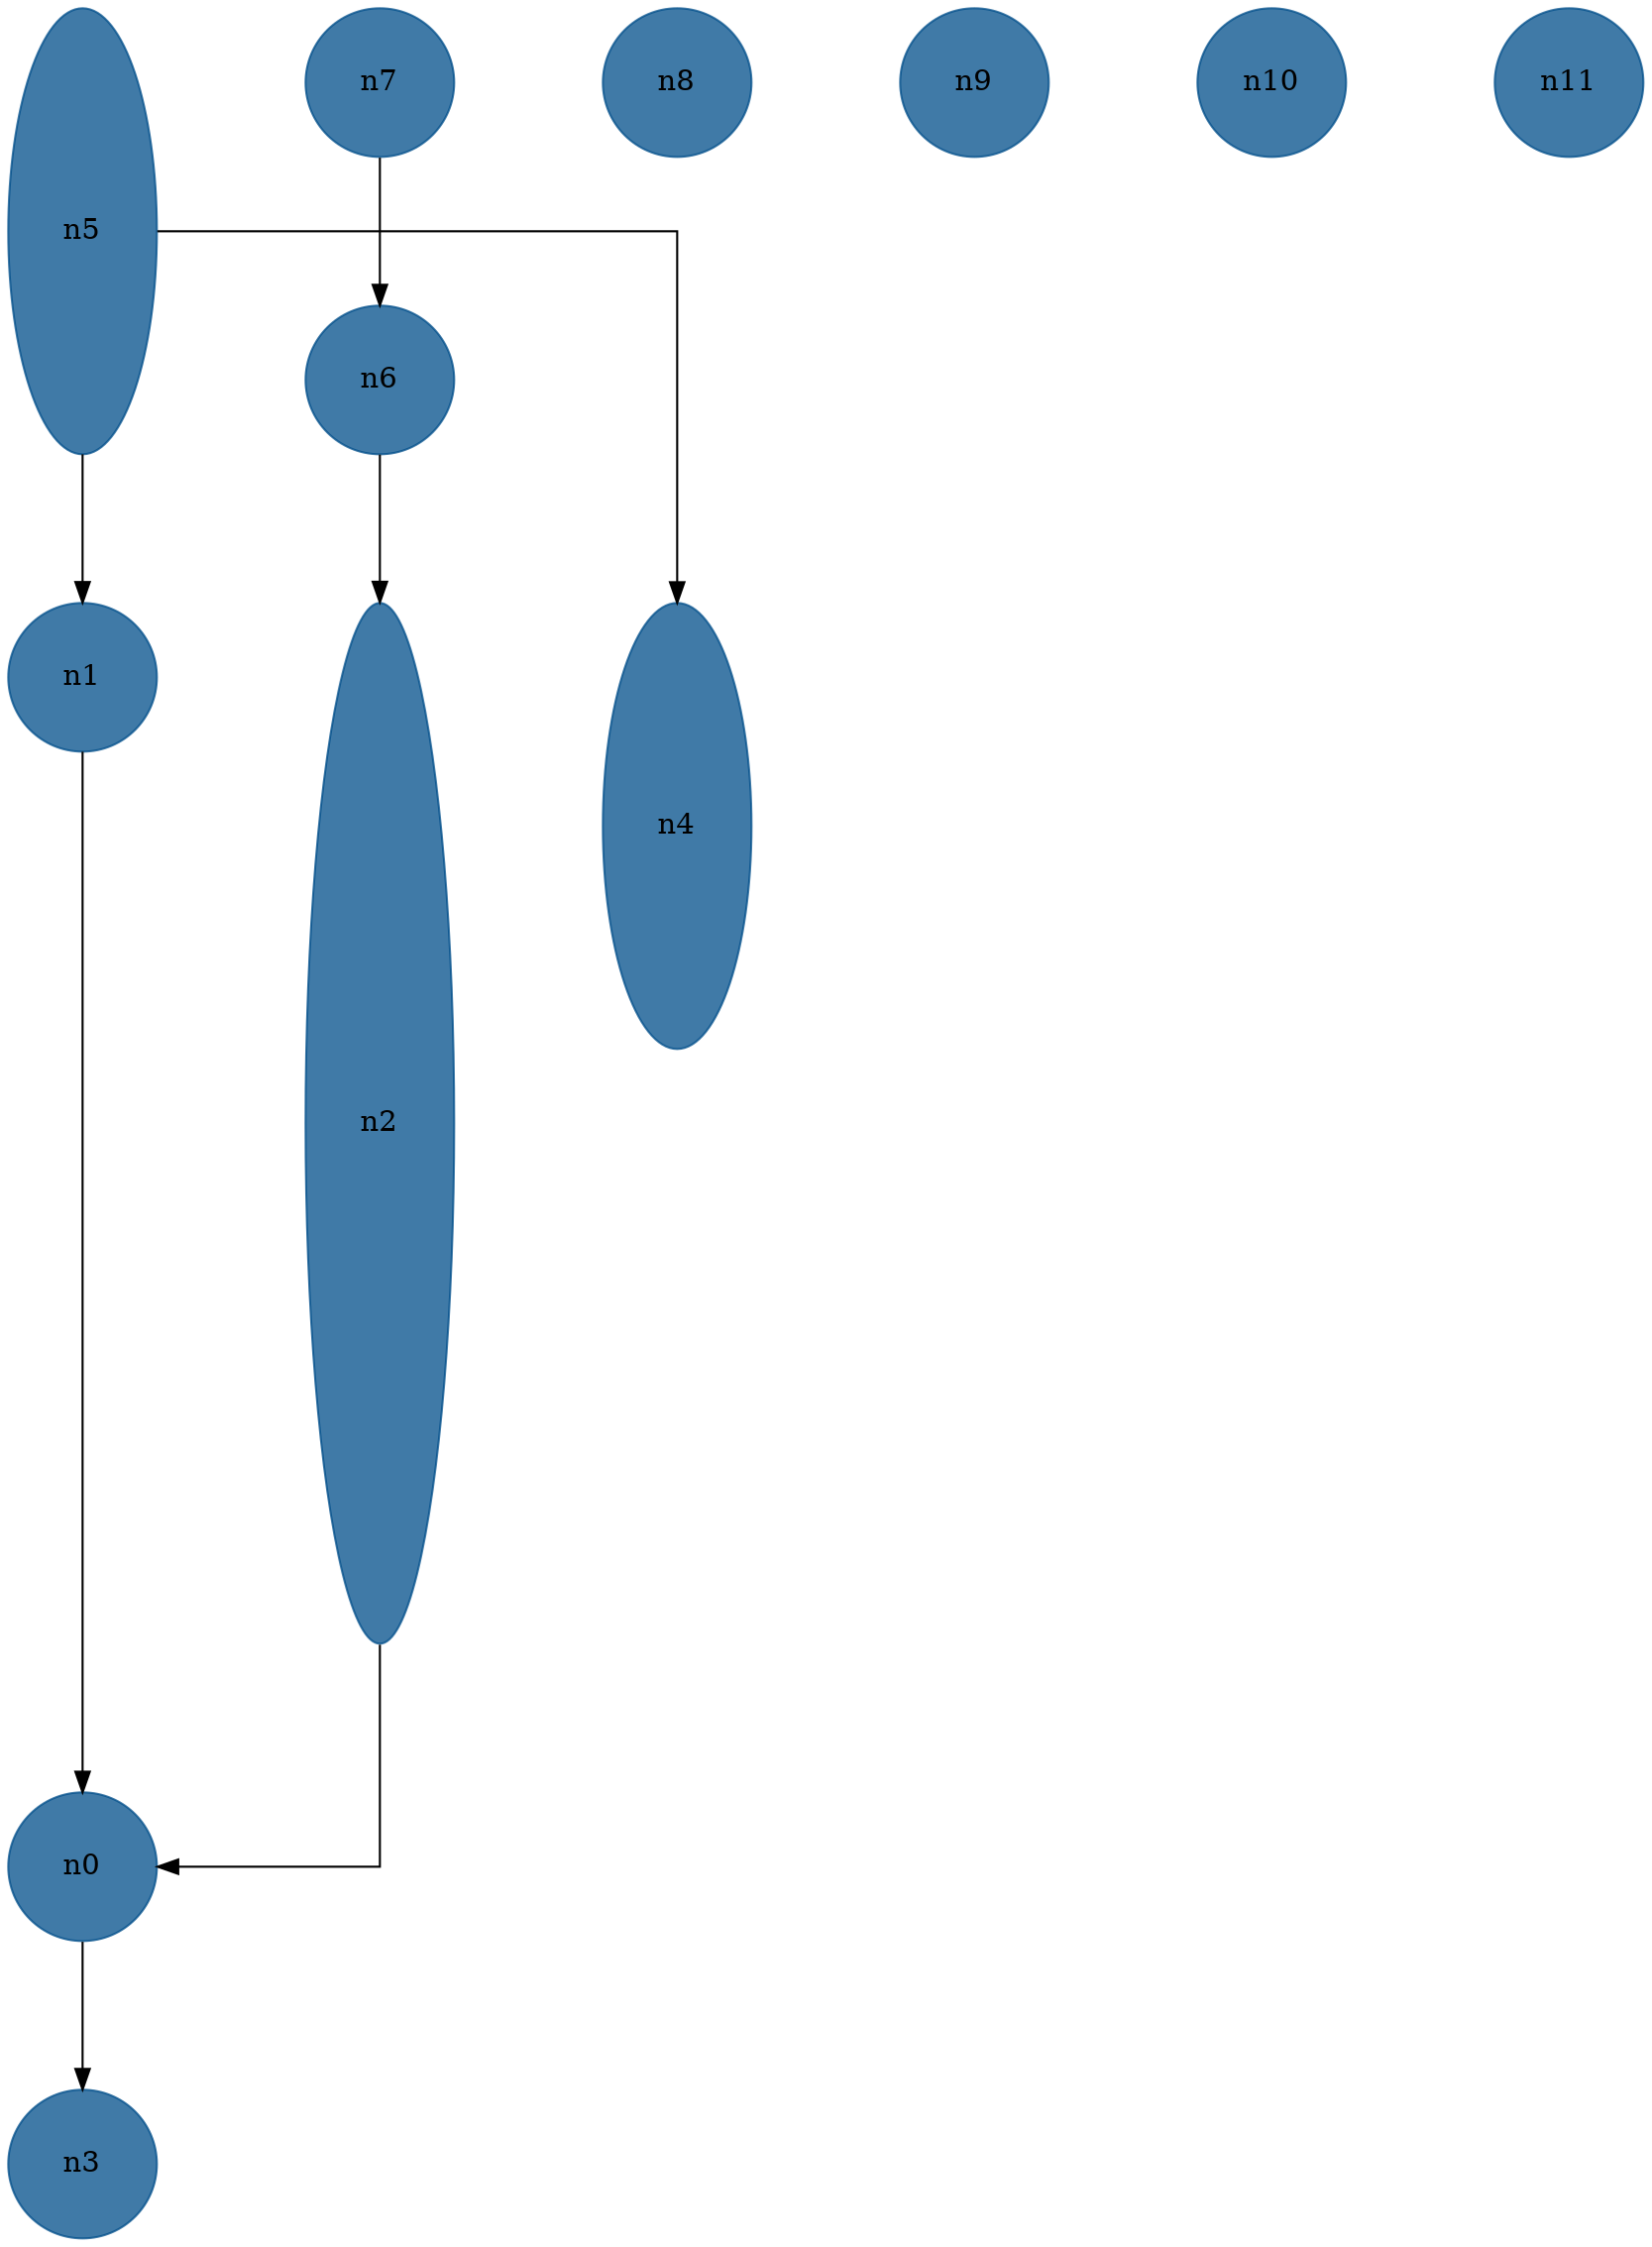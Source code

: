 //do not use DOT to generate pdf use NEATO or FDP
digraph{
layout="neato";
splines="ortho";
n5[shape="ellipse", style="filled", color="#004E8ABF", pos="0,15!", height="3", width="1"];
n5 -> n1;
n5 -> n4;
n7[shape="ellipse", style="filled", color="#004E8ABF", pos="2,16!", height="1", width="1"];
n7 -> n6;
n8[shape="ellipse", style="filled", color="#004E8ABF", pos="4,16!", height="1", width="1"];
n9[shape="ellipse", style="filled", color="#004E8ABF", pos="6,16!", height="1", width="1"];
n10[shape="ellipse", style="filled", color="#004E8ABF", pos="8,16!", height="1", width="1"];
n11[shape="ellipse", style="filled", color="#004E8ABF", pos="10,16!", height="1", width="1"];
n6[shape="ellipse", style="filled", color="#004E8ABF", pos="2,14!", height="1", width="1"];
n6 -> n2;
n1[shape="ellipse", style="filled", color="#004E8ABF", pos="0,12!", height="1", width="1"];
n1 -> n0;
n2[shape="ellipse", style="filled", color="#004E8ABF", pos="2,9!", height="7", width="1"];
n2 -> n0;
n4[shape="ellipse", style="filled", color="#004E8ABF", pos="4,11!", height="3", width="1"];
n0[shape="ellipse", style="filled", color="#004E8ABF", pos="0,4!", height="1", width="1"];
n0 -> n3;
n3[shape="ellipse", style="filled", color="#004E8ABF", pos="0,2!", height="1", width="1"];
}